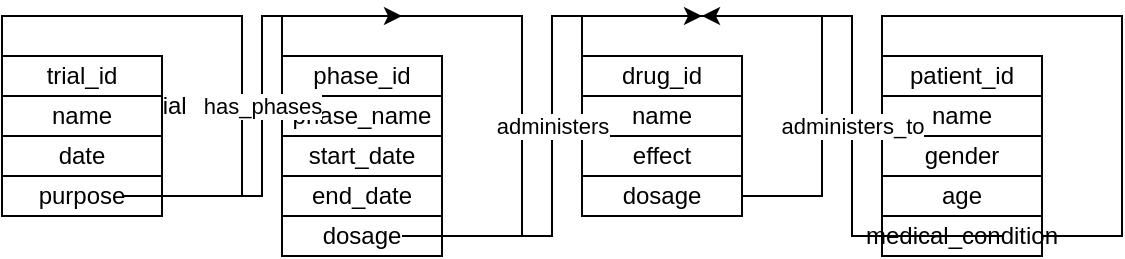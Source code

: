 <mxfile>
  <diagram name="Clinical Trial Database">
    <mxGraphModel>
      <root>
        <mxCell id="0" />
        <mxCell id="1" parent="0" />

        <!-- Clinical Trial Entity -->
        <mxCell id="2" value="Clinical Trial" style="shape=rectangle;whiteSpace=wrap;html=1;" vertex="1" parent="1">
          <mxGeometry x="160" y="100" width="120" height="90" as="geometry" />
        </mxCell>
        <mxCell id="3" value="trial_id" style="whiteSpace=wrap;html=1;" vertex="1" parent="2">
          <mxGeometry y="20" width="80" height="20" as="geometry" />
        </mxCell>
        <mxCell id="4" value="name" style="whiteSpace=wrap;html=1;" vertex="1" parent="2">
          <mxGeometry y="40" width="80" height="20" as="geometry" />
        </mxCell>
        <mxCell id="5" value="date" style="whiteSpace=wrap;html=1;" vertex="1" parent="2">
          <mxGeometry y="60" width="80" height="20" as="geometry" />
        </mxCell>
        <mxCell id="6" value="purpose" style="whiteSpace=wrap;html=1;" vertex="1" parent="2">
          <mxGeometry y="80" width="80" height="20" as="geometry" />
        </mxCell>

        <!-- Phase Entity -->
        <mxCell id="7" value="Phase" style="shape=rectangle;whiteSpace=wrap;html=1;" vertex="1" parent="1">
          <mxGeometry x="300" y="100" width="120" height="110" as="geometry" />
        </mxCell>
        <mxCell id="8" value="phase_id" style="whiteSpace=wrap;html=1;" vertex="1" parent="7">
          <mxGeometry y="20" width="80" height="20" as="geometry" />
        </mxCell>
        <mxCell id="9" value="phase_name" style="whiteSpace=wrap;html=1;" vertex="1" parent="7">
          <mxGeometry y="40" width="80" height="20" as="geometry" />
        </mxCell>
        <mxCell id="10" value="start_date" style="whiteSpace=wrap;html=1;" vertex="1" parent="7">
          <mxGeometry y="60" width="80" height="20" as="geometry" />
        </mxCell>
        <mxCell id="11" value="end_date" style="whiteSpace=wrap;html=1;" vertex="1" parent="7">
          <mxGeometry y="80" width="80" height="20" as="geometry" />
        </mxCell>
        <mxCell id="12" value="dosage" style="whiteSpace=wrap;html=1;" vertex="1" parent="7">
          <mxGeometry y="100" width="80" height="20" as="geometry" />
        </mxCell>

        <!-- Relationship between Clinical Trial and Phase -->
        <mxCell id="13" value="has_phases" style="edgeStyle=elbowEdgeStyle;rounded=0;orthogonalLoop=1;html=1;exitX=0.5;exitY=1;entryX=0.5;entryY=0;" edge="1" parent="1" source="2" target="7">
          <mxGeometry relative="1" as="geometry" />
        </mxCell>

        <!-- Drug Entity -->
        <mxCell id="14" value="Drug" style="shape=rectangle;whiteSpace=wrap;html=1;" vertex="1" parent="1">
          <mxGeometry x="450" y="100" width="120" height="90" as="geometry" />
        </mxCell>
        <mxCell id="15" value="drug_id" style="whiteSpace=wrap;html=1;" vertex="1" parent="14">
          <mxGeometry y="20" width="80" height="20" as="geometry" />
        </mxCell>
        <mxCell id="16" value="name" style="whiteSpace=wrap;html=1;" vertex="1" parent="14">
          <mxGeometry y="40" width="80" height="20" as="geometry" />
        </mxCell>
        <mxCell id="17" value="effect" style="whiteSpace=wrap;html=1;" vertex="1" parent="14">
          <mxGeometry y="60" width="80" height="20" as="geometry" />
        </mxCell>
        <mxCell id="18" value="dosage" style="whiteSpace=wrap;html=1;" vertex="1" parent="14">
          <mxGeometry y="80" width="80" height="20" as="geometry" />
        </mxCell>

        <!-- Relationship between Phase and Drug -->
        <mxCell id="19" value="administers" style="edgeStyle=elbowEdgeStyle;rounded=0;orthogonalLoop=1;html=1;exitX=0.5;exitY=1;entryX=0.5;entryY=0;" edge="1" parent="1" source="7" target="14">
          <mxGeometry relative="1" as="geometry" />
        </mxCell>

        <!-- Patient Entity -->
        <mxCell id="20" value="Patient" style="shape=rectangle;whiteSpace=wrap;html=1;" vertex="1" parent="1">
          <mxGeometry x="600" y="100" width="120" height="110" as="geometry" />
        </mxCell>
        <mxCell id="21" value="patient_id" style="whiteSpace=wrap;html=1;" vertex="1" parent="20">
          <mxGeometry y="20" width="80" height="20" as="geometry" />
        </mxCell>
        <mxCell id="22" value="name" style="whiteSpace=wrap;html=1;" vertex="1" parent="20">
          <mxGeometry y="40" width="80" height="20" as="geometry" />
        </mxCell>
        <mxCell id="23" value="gender" style="whiteSpace=wrap;html=1;" vertex="1" parent="20">
          <mxGeometry y="60" width="80" height="20" as="geometry" />
        </mxCell>
        <mxCell id="24" value="age" style="whiteSpace=wrap;html=1;" vertex="1" parent="20">
          <mxGeometry y="80" width="80" height="20" as="geometry" />
        </mxCell>
        <mxCell id="25" value="medical_condition" style="whiteSpace=wrap;html=1;" vertex="1" parent="20">
          <mxGeometry y="100" width="80" height="20" as="geometry" />
        </mxCell>

        <!-- Relationship between Patient and Drug Administration -->
        <mxCell id="26" value="administers_to" style="edgeStyle=elbowEdgeStyle;rounded=0;orthogonalLoop=1;html=1;exitX=0.5;exitY=1;entryX=0.5;entryY=0;" edge="1" parent="1" source="20" target="14">
          <mxGeometry relative="1" as="geometry" />
        </mxCell>

      </root>
    </mxGraphModel>
  </diagram>
</mxfile>
